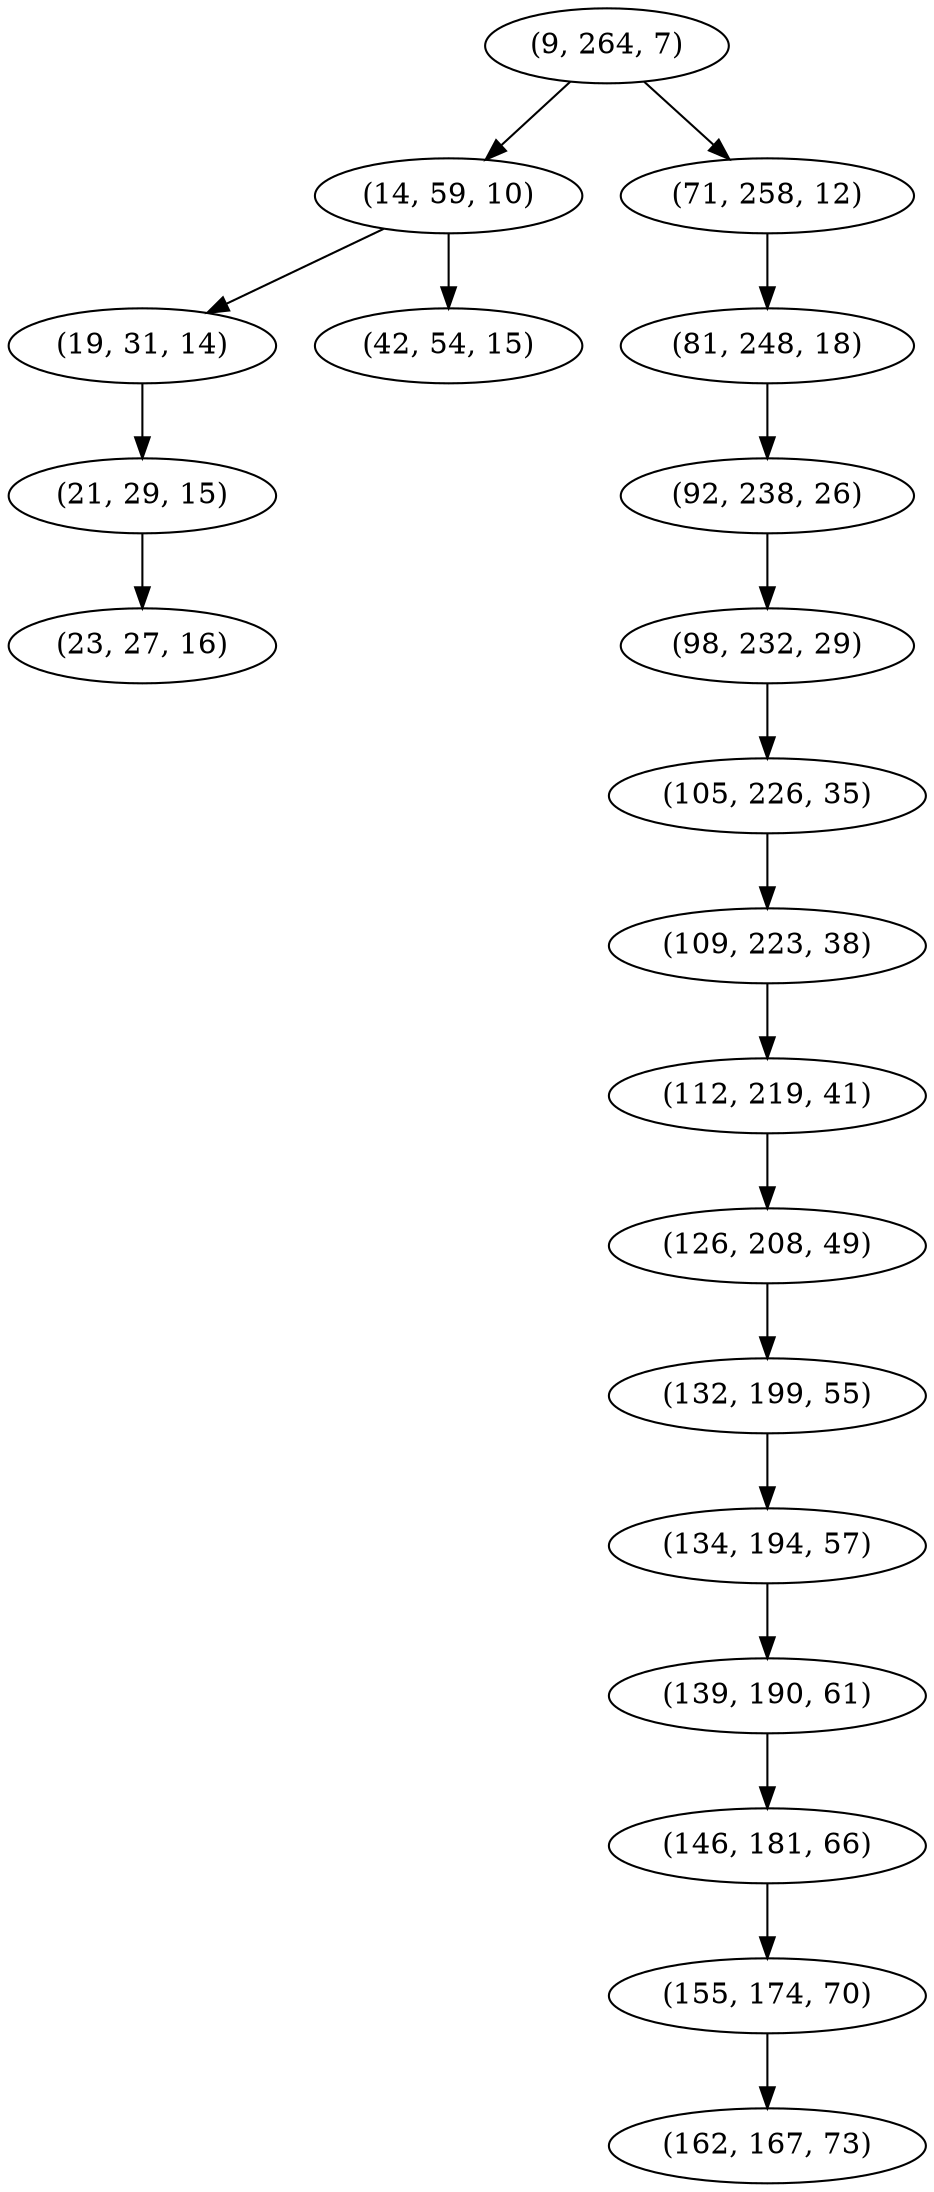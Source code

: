 digraph tree {
    "(9, 264, 7)";
    "(14, 59, 10)";
    "(19, 31, 14)";
    "(21, 29, 15)";
    "(23, 27, 16)";
    "(42, 54, 15)";
    "(71, 258, 12)";
    "(81, 248, 18)";
    "(92, 238, 26)";
    "(98, 232, 29)";
    "(105, 226, 35)";
    "(109, 223, 38)";
    "(112, 219, 41)";
    "(126, 208, 49)";
    "(132, 199, 55)";
    "(134, 194, 57)";
    "(139, 190, 61)";
    "(146, 181, 66)";
    "(155, 174, 70)";
    "(162, 167, 73)";
    "(9, 264, 7)" -> "(14, 59, 10)";
    "(9, 264, 7)" -> "(71, 258, 12)";
    "(14, 59, 10)" -> "(19, 31, 14)";
    "(14, 59, 10)" -> "(42, 54, 15)";
    "(19, 31, 14)" -> "(21, 29, 15)";
    "(21, 29, 15)" -> "(23, 27, 16)";
    "(71, 258, 12)" -> "(81, 248, 18)";
    "(81, 248, 18)" -> "(92, 238, 26)";
    "(92, 238, 26)" -> "(98, 232, 29)";
    "(98, 232, 29)" -> "(105, 226, 35)";
    "(105, 226, 35)" -> "(109, 223, 38)";
    "(109, 223, 38)" -> "(112, 219, 41)";
    "(112, 219, 41)" -> "(126, 208, 49)";
    "(126, 208, 49)" -> "(132, 199, 55)";
    "(132, 199, 55)" -> "(134, 194, 57)";
    "(134, 194, 57)" -> "(139, 190, 61)";
    "(139, 190, 61)" -> "(146, 181, 66)";
    "(146, 181, 66)" -> "(155, 174, 70)";
    "(155, 174, 70)" -> "(162, 167, 73)";
}
